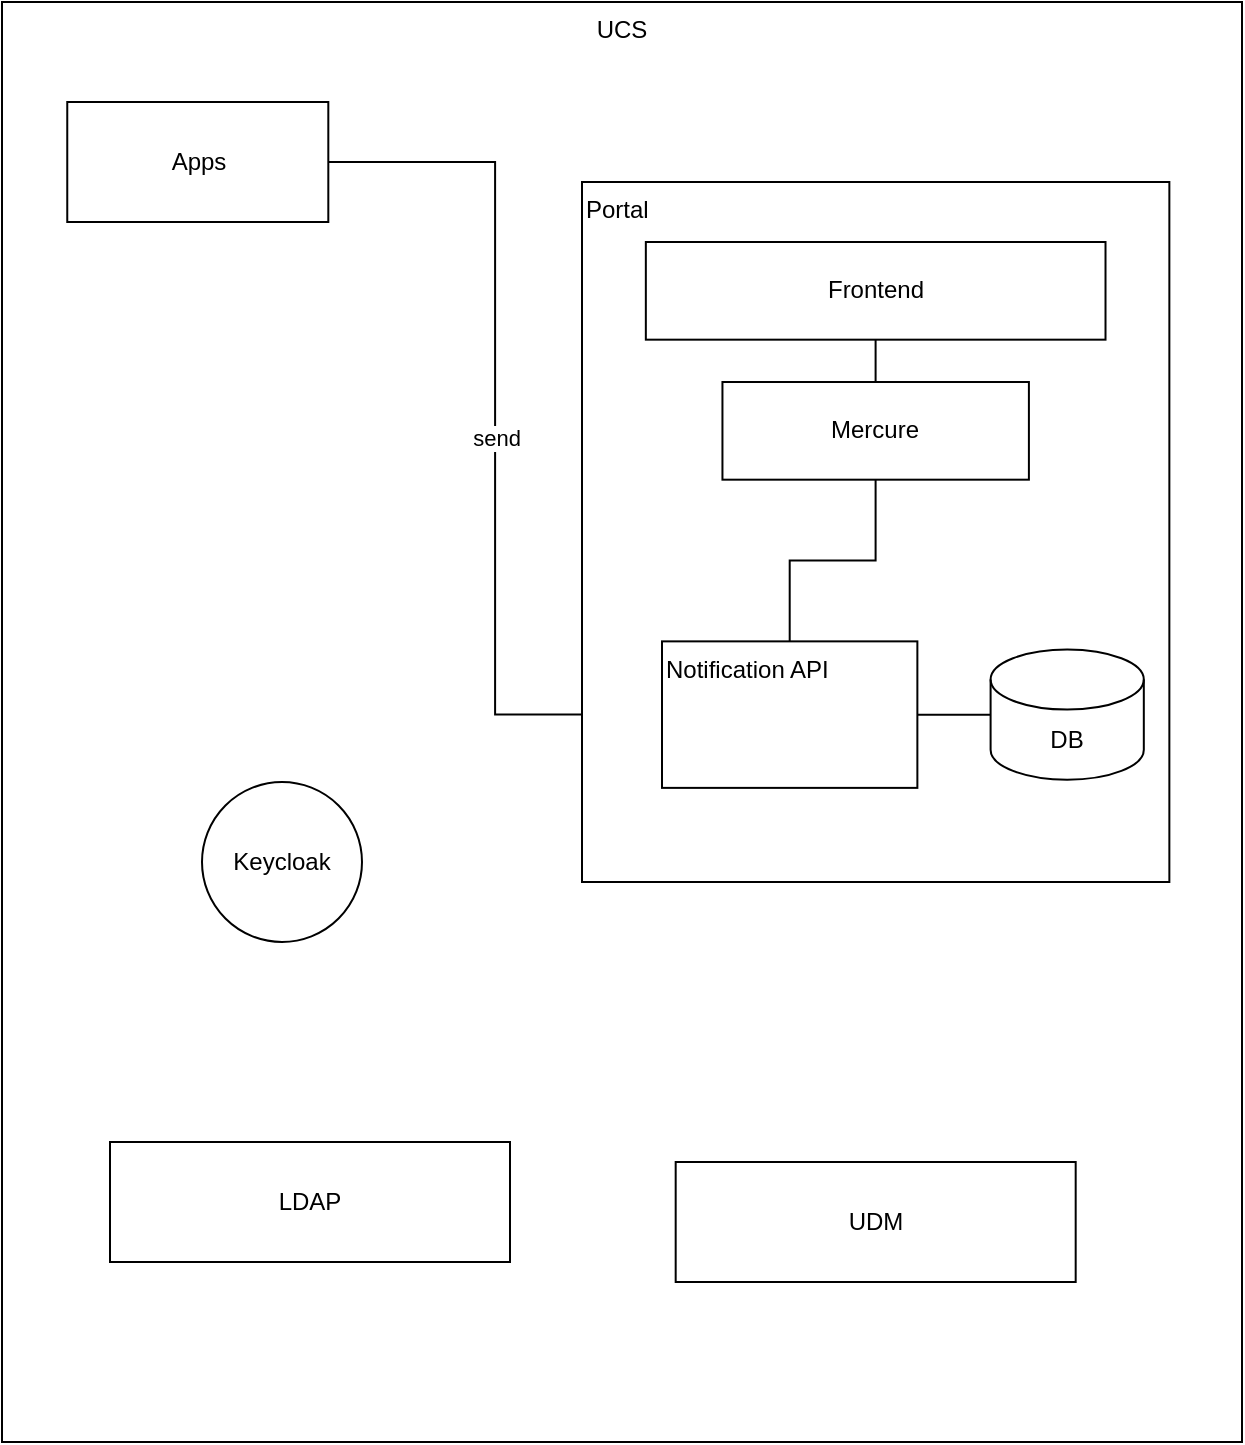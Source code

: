 <mxfile version="20.3.0" type="device"><diagram id="1jhNolzpLVRt7p_nLKzx" name="Seite-1"><mxGraphModel dx="2868" dy="1173" grid="1" gridSize="10" guides="1" tooltips="1" connect="1" arrows="1" fold="1" page="1" pageScale="1" pageWidth="827" pageHeight="1169" math="0" shadow="0"><root><mxCell id="0"/><mxCell id="1" parent="0"/><mxCell id="LER_lbdf34Ng2lBisySJ-4" value="&lt;div&gt;UCS&lt;/div&gt;" style="rounded=0;whiteSpace=wrap;html=1;verticalAlign=top;container=1;" parent="1" vertex="1"><mxGeometry x="140" y="140" width="620" height="720" as="geometry"/></mxCell><mxCell id="LER_lbdf34Ng2lBisySJ-2" value="Apps" style="rounded=0;whiteSpace=wrap;html=1;" parent="LER_lbdf34Ng2lBisySJ-4" vertex="1"><mxGeometry x="32.632" y="50" width="130.526" height="60" as="geometry"/></mxCell><mxCell id="LER_lbdf34Ng2lBisySJ-12" value="send" style="edgeStyle=orthogonalEdgeStyle;rounded=0;orthogonalLoop=1;jettySize=auto;html=1;entryX=0;entryY=0.5;entryDx=0;entryDy=0;" parent="LER_lbdf34Ng2lBisySJ-4" source="LER_lbdf34Ng2lBisySJ-2" target="LER_lbdf34Ng2lBisySJ-11" edge="1"><mxGeometry relative="1" as="geometry"/></mxCell><mxCell id="LER_lbdf34Ng2lBisySJ-13" value="LDAP" style="rounded=0;whiteSpace=wrap;html=1;" parent="LER_lbdf34Ng2lBisySJ-4" vertex="1"><mxGeometry x="54" y="570" width="200" height="60" as="geometry"/></mxCell><mxCell id="LER_lbdf34Ng2lBisySJ-7" value="UDM" style="rounded=0;whiteSpace=wrap;html=1;" parent="LER_lbdf34Ng2lBisySJ-4" vertex="1"><mxGeometry x="336.84" y="580" width="200" height="60" as="geometry"/></mxCell><mxCell id="LER_lbdf34Ng2lBisySJ-14" value="Keycloak" style="ellipse;whiteSpace=wrap;html=1;aspect=fixed;" parent="LER_lbdf34Ng2lBisySJ-4" vertex="1"><mxGeometry x="100" y="390" width="80" height="80" as="geometry"/></mxCell><mxCell id="LER_lbdf34Ng2lBisySJ-3" value="Portal" style="rounded=0;whiteSpace=wrap;html=1;align=left;verticalAlign=top;container=1;" parent="LER_lbdf34Ng2lBisySJ-4" vertex="1"><mxGeometry x="290" y="90" width="293.68" height="350" as="geometry"/></mxCell><mxCell id="LER_lbdf34Ng2lBisySJ-10" value="Frontend" style="rounded=0;whiteSpace=wrap;html=1;" parent="LER_lbdf34Ng2lBisySJ-3" vertex="1"><mxGeometry x="31.919" y="29.999" width="229.837" height="48.837" as="geometry"/></mxCell><mxCell id="LER_lbdf34Ng2lBisySJ-9" value="Mercure" style="rounded=0;whiteSpace=wrap;html=1;" parent="LER_lbdf34Ng2lBisySJ-3" vertex="1"><mxGeometry x="70.225" y="100.005" width="153.224" height="48.837" as="geometry"/></mxCell><mxCell id="LER_lbdf34Ng2lBisySJ-19" value="" style="edgeStyle=orthogonalEdgeStyle;rounded=0;orthogonalLoop=1;jettySize=auto;html=1;endArrow=none;endFill=0;" parent="LER_lbdf34Ng2lBisySJ-3" source="LER_lbdf34Ng2lBisySJ-9" target="LER_lbdf34Ng2lBisySJ-10" edge="1"><mxGeometry relative="1" as="geometry"/></mxCell><mxCell id="9pbsiuZwZ4XpCvUCSix7-1" style="edgeStyle=orthogonalEdgeStyle;rounded=0;orthogonalLoop=1;jettySize=auto;html=1;endArrow=none;endFill=0;" edge="1" parent="LER_lbdf34Ng2lBisySJ-3" source="LER_lbdf34Ng2lBisySJ-11" target="LER_lbdf34Ng2lBisySJ-8"><mxGeometry relative="1" as="geometry"/></mxCell><mxCell id="LER_lbdf34Ng2lBisySJ-11" value="Notification API" style="rounded=0;whiteSpace=wrap;html=1;align=left;verticalAlign=top;container=1;" parent="LER_lbdf34Ng2lBisySJ-3" vertex="1"><mxGeometry x="39.999" y="229.684" width="127.687" height="73.256" as="geometry"/></mxCell><mxCell id="LER_lbdf34Ng2lBisySJ-20" value="" style="edgeStyle=orthogonalEdgeStyle;rounded=0;orthogonalLoop=1;jettySize=auto;html=1;endArrow=none;endFill=0;" parent="LER_lbdf34Ng2lBisySJ-3" source="LER_lbdf34Ng2lBisySJ-11" target="LER_lbdf34Ng2lBisySJ-9" edge="1"><mxGeometry relative="1" as="geometry"/></mxCell><mxCell id="LER_lbdf34Ng2lBisySJ-8" value="DB" style="shape=cylinder3;whiteSpace=wrap;html=1;boundedLbl=1;backgroundOutline=1;size=15;" parent="LER_lbdf34Ng2lBisySJ-3" vertex="1"><mxGeometry x="204.299" y="233.75" width="76.612" height="65.116" as="geometry"/></mxCell></root></mxGraphModel></diagram></mxfile>